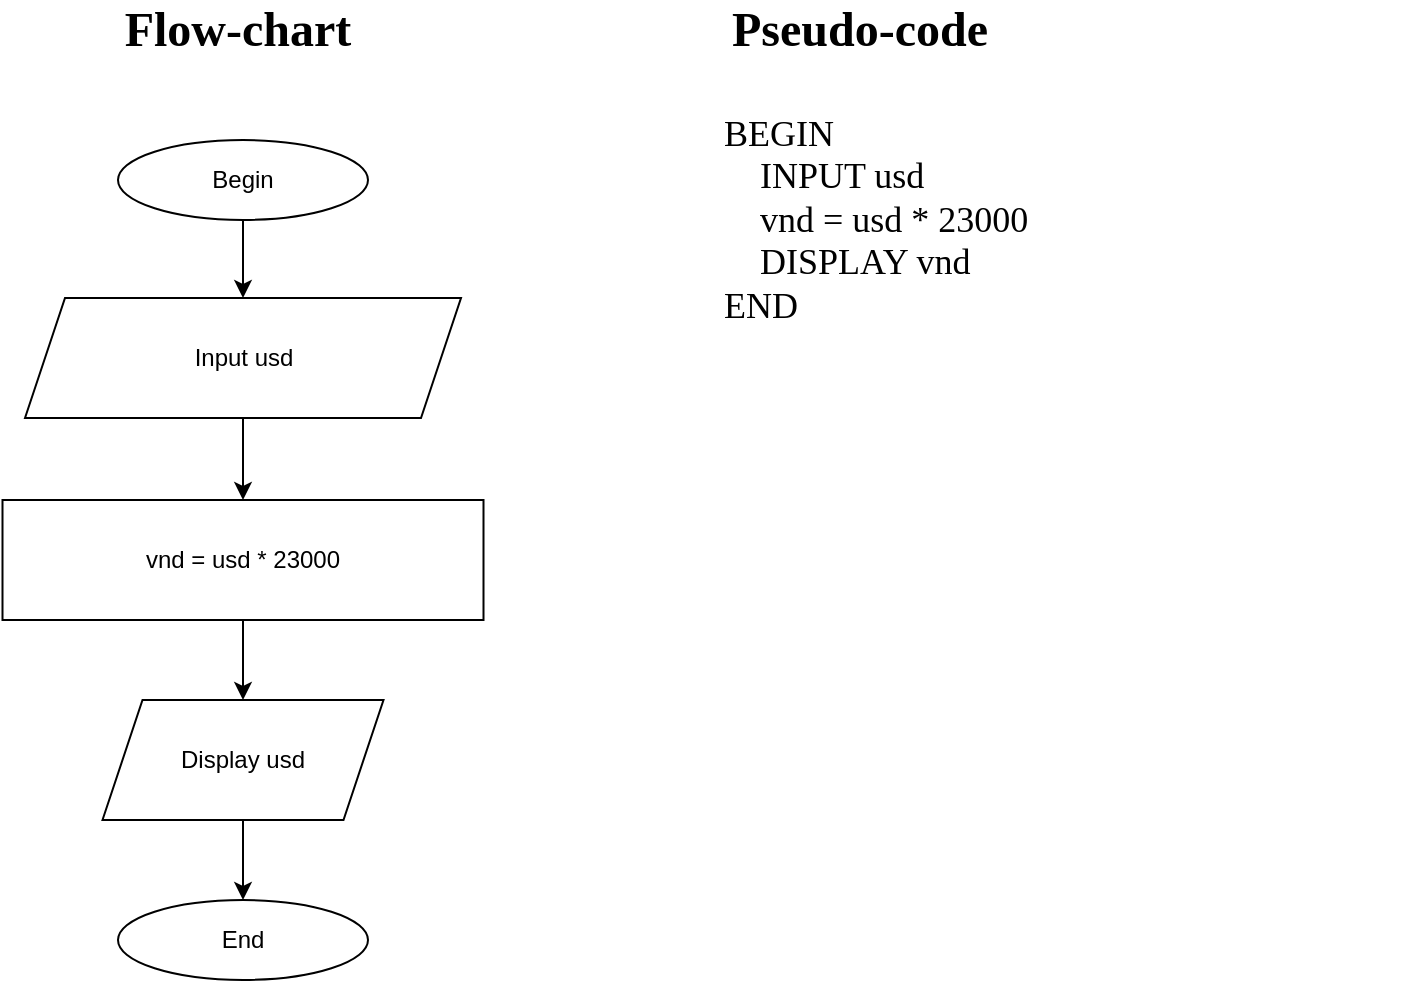 <mxfile version="26.2.4">
  <diagram name="Page-1" id="Rf8IawY-d4V2M1EyeCXs">
    <mxGraphModel grid="1" page="1" gridSize="10" guides="1" tooltips="1" connect="1" arrows="1" fold="1" pageScale="1" pageWidth="850" pageHeight="1100" math="0" shadow="0">
      <root>
        <mxCell id="0" />
        <mxCell id="1" parent="0" />
        <mxCell id="76kat2qNz-tgVplK8gJi-1" value="Flow-chart" style="text;html=1;align=center;verticalAlign=middle;whiteSpace=wrap;rounded=0;fontStyle=1;fontFamily=Times New Roman;fontSize=24;labelPosition=center;verticalLabelPosition=middle;" vertex="1" parent="1">
          <mxGeometry x="142" y="91" width="190" height="30" as="geometry" />
        </mxCell>
        <mxCell id="76kat2qNz-tgVplK8gJi-2" value="Pseudo-code" style="text;html=1;align=center;verticalAlign=middle;whiteSpace=wrap;rounded=0;fontStyle=1;fontFamily=Times New Roman;fontSize=24;labelPosition=center;verticalLabelPosition=middle;" vertex="1" parent="1">
          <mxGeometry x="453" y="91" width="190" height="30" as="geometry" />
        </mxCell>
        <mxCell id="76kat2qNz-tgVplK8gJi-3" style="edgeStyle=orthogonalEdgeStyle;rounded=0;orthogonalLoop=1;jettySize=auto;html=1;exitX=0.5;exitY=1;exitDx=0;exitDy=0;entryX=0.5;entryY=0;entryDx=0;entryDy=0;" edge="1" parent="1" source="76kat2qNz-tgVplK8gJi-4" target="76kat2qNz-tgVplK8gJi-6">
          <mxGeometry relative="1" as="geometry" />
        </mxCell>
        <mxCell id="76kat2qNz-tgVplK8gJi-4" value="Begin" style="ellipse;whiteSpace=wrap;html=1;" vertex="1" parent="1">
          <mxGeometry x="177" y="161" width="125" height="40" as="geometry" />
        </mxCell>
        <mxCell id="76kat2qNz-tgVplK8gJi-5" style="edgeStyle=orthogonalEdgeStyle;rounded=0;orthogonalLoop=1;jettySize=auto;html=1;exitX=0.5;exitY=1;exitDx=0;exitDy=0;entryX=0.5;entryY=0;entryDx=0;entryDy=0;" edge="1" parent="1" source="76kat2qNz-tgVplK8gJi-6" target="76kat2qNz-tgVplK8gJi-11">
          <mxGeometry relative="1" as="geometry" />
        </mxCell>
        <mxCell id="76kat2qNz-tgVplK8gJi-6" value="Input usd" style="shape=parallelogram;perimeter=parallelogramPerimeter;whiteSpace=wrap;html=1;fixedSize=1;" vertex="1" parent="1">
          <mxGeometry x="130.5" y="240" width="218" height="60" as="geometry" />
        </mxCell>
        <mxCell id="76kat2qNz-tgVplK8gJi-7" style="edgeStyle=orthogonalEdgeStyle;rounded=0;orthogonalLoop=1;jettySize=auto;html=1;exitX=0.5;exitY=1;exitDx=0;exitDy=0;entryX=0.5;entryY=0;entryDx=0;entryDy=0;" edge="1" parent="1" source="76kat2qNz-tgVplK8gJi-8" target="76kat2qNz-tgVplK8gJi-9">
          <mxGeometry relative="1" as="geometry" />
        </mxCell>
        <mxCell id="76kat2qNz-tgVplK8gJi-8" value="Display usd" style="shape=parallelogram;perimeter=parallelogramPerimeter;whiteSpace=wrap;html=1;fixedSize=1;" vertex="1" parent="1">
          <mxGeometry x="169.25" y="441" width="140.5" height="60" as="geometry" />
        </mxCell>
        <mxCell id="76kat2qNz-tgVplK8gJi-9" value="End" style="ellipse;whiteSpace=wrap;html=1;" vertex="1" parent="1">
          <mxGeometry x="177" y="541" width="125" height="40" as="geometry" />
        </mxCell>
        <mxCell id="76kat2qNz-tgVplK8gJi-10" style="edgeStyle=orthogonalEdgeStyle;rounded=0;orthogonalLoop=1;jettySize=auto;html=1;exitX=0.5;exitY=1;exitDx=0;exitDy=0;entryX=0.5;entryY=0;entryDx=0;entryDy=0;" edge="1" parent="1" source="76kat2qNz-tgVplK8gJi-11" target="76kat2qNz-tgVplK8gJi-8">
          <mxGeometry relative="1" as="geometry" />
        </mxCell>
        <mxCell id="76kat2qNz-tgVplK8gJi-11" value="vnd = usd * 23000" style="rounded=0;whiteSpace=wrap;html=1;" vertex="1" parent="1">
          <mxGeometry x="119.25" y="341" width="240.5" height="60" as="geometry" />
        </mxCell>
        <mxCell id="76kat2qNz-tgVplK8gJi-12" value="&lt;div&gt;BEGIN&lt;/div&gt;&lt;div&gt;&amp;nbsp; &amp;nbsp; INPUT usd&lt;/div&gt;&lt;div&gt;&amp;nbsp; &amp;nbsp; vnd = usd * 23000&lt;/div&gt;&lt;div&gt;&amp;nbsp; &amp;nbsp; DISPLAY vnd&lt;/div&gt;&lt;div&gt;END&lt;/div&gt;" style="text;html=1;align=left;verticalAlign=middle;whiteSpace=wrap;rounded=0;labelPosition=center;verticalLabelPosition=middle;fontFamily=Times New Roman;fontSize=18;" vertex="1" parent="1">
          <mxGeometry x="478" y="141" width="352" height="119" as="geometry" />
        </mxCell>
      </root>
    </mxGraphModel>
  </diagram>
</mxfile>
